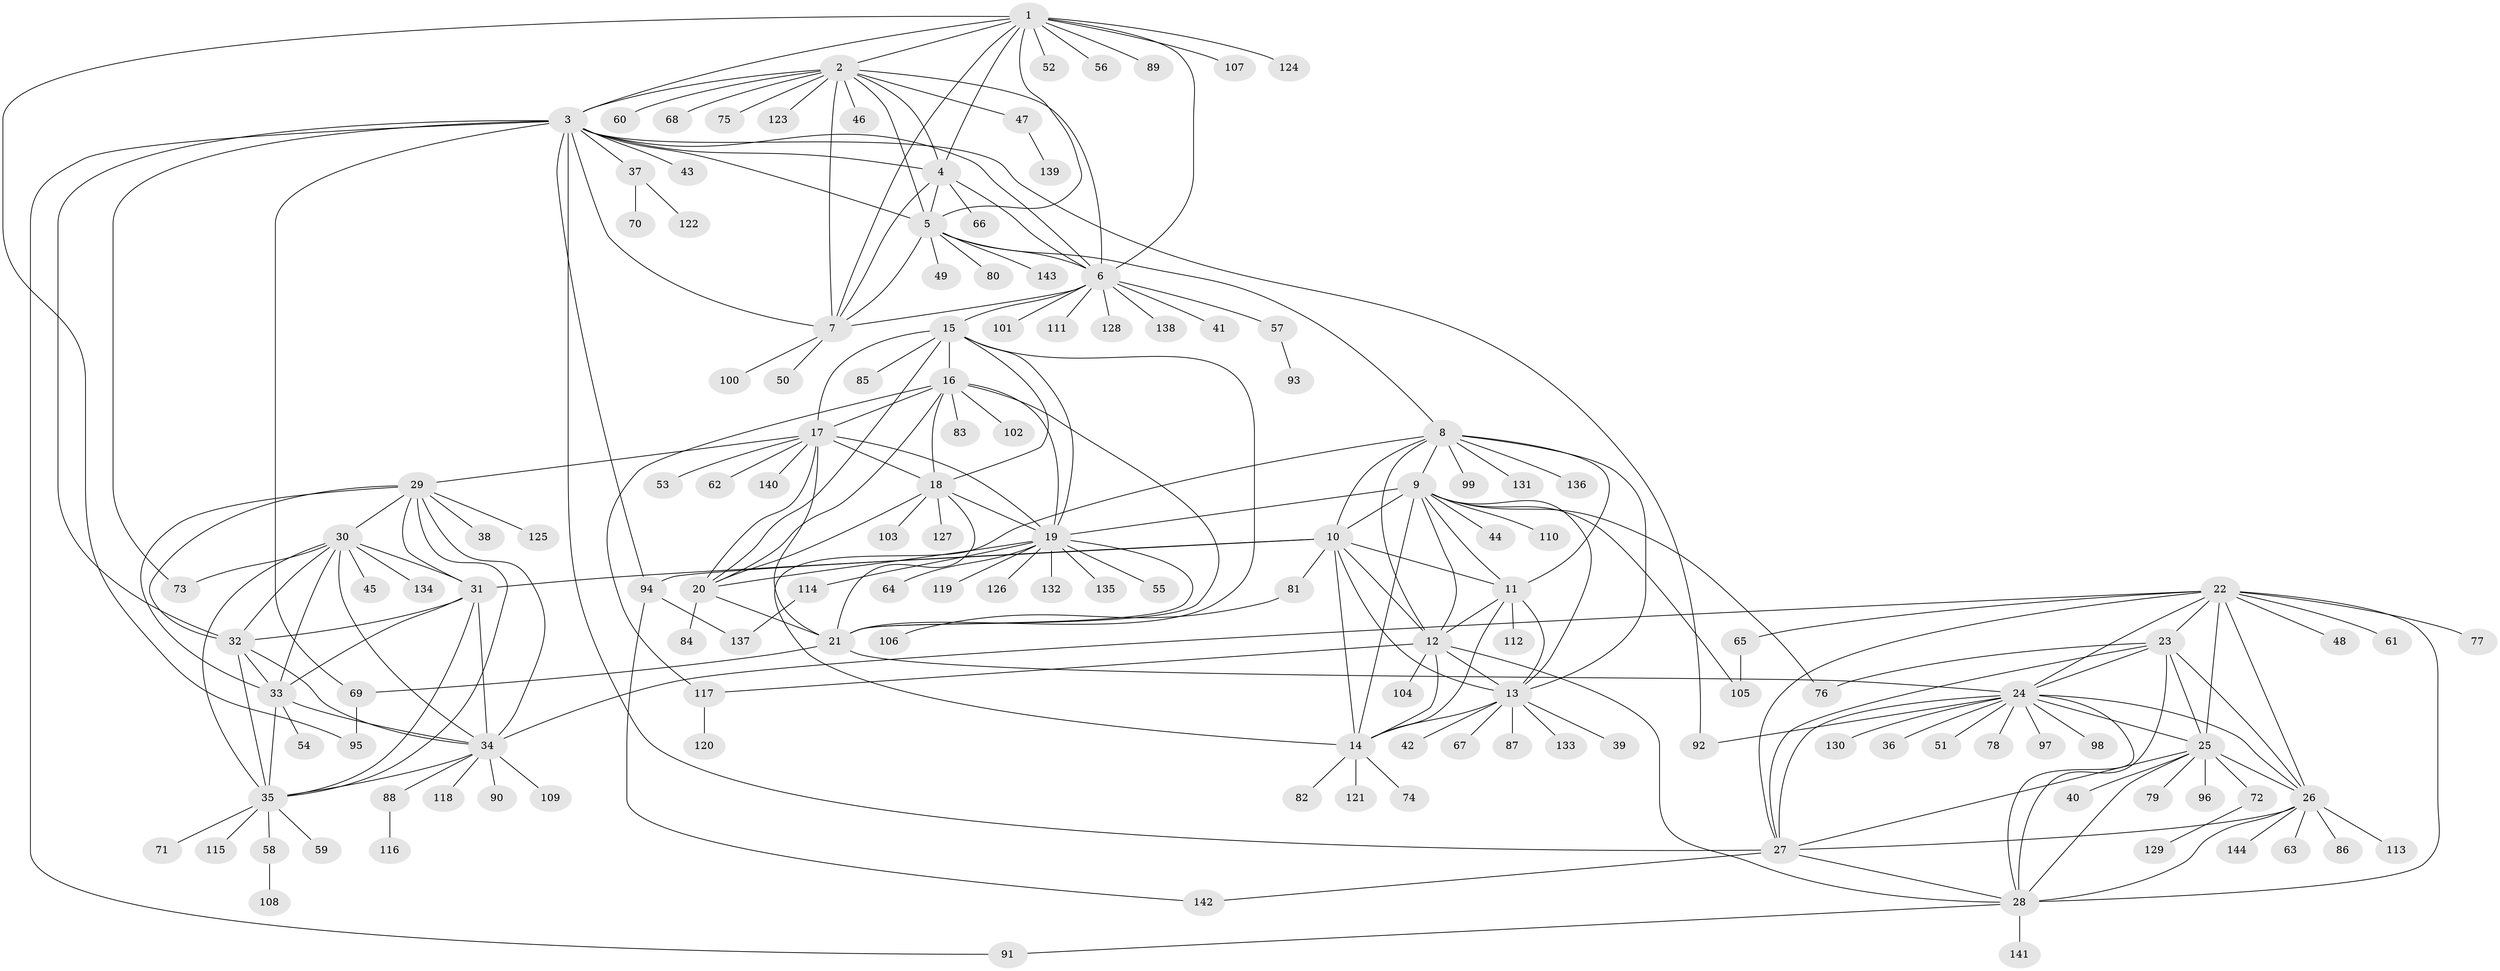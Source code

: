 // Generated by graph-tools (version 1.1) at 2025/02/03/09/25 03:02:50]
// undirected, 144 vertices, 235 edges
graph export_dot {
graph [start="1"]
  node [color=gray90,style=filled];
  1;
  2;
  3;
  4;
  5;
  6;
  7;
  8;
  9;
  10;
  11;
  12;
  13;
  14;
  15;
  16;
  17;
  18;
  19;
  20;
  21;
  22;
  23;
  24;
  25;
  26;
  27;
  28;
  29;
  30;
  31;
  32;
  33;
  34;
  35;
  36;
  37;
  38;
  39;
  40;
  41;
  42;
  43;
  44;
  45;
  46;
  47;
  48;
  49;
  50;
  51;
  52;
  53;
  54;
  55;
  56;
  57;
  58;
  59;
  60;
  61;
  62;
  63;
  64;
  65;
  66;
  67;
  68;
  69;
  70;
  71;
  72;
  73;
  74;
  75;
  76;
  77;
  78;
  79;
  80;
  81;
  82;
  83;
  84;
  85;
  86;
  87;
  88;
  89;
  90;
  91;
  92;
  93;
  94;
  95;
  96;
  97;
  98;
  99;
  100;
  101;
  102;
  103;
  104;
  105;
  106;
  107;
  108;
  109;
  110;
  111;
  112;
  113;
  114;
  115;
  116;
  117;
  118;
  119;
  120;
  121;
  122;
  123;
  124;
  125;
  126;
  127;
  128;
  129;
  130;
  131;
  132;
  133;
  134;
  135;
  136;
  137;
  138;
  139;
  140;
  141;
  142;
  143;
  144;
  1 -- 2;
  1 -- 3;
  1 -- 4;
  1 -- 5;
  1 -- 6;
  1 -- 7;
  1 -- 52;
  1 -- 56;
  1 -- 89;
  1 -- 95;
  1 -- 107;
  1 -- 124;
  2 -- 3;
  2 -- 4;
  2 -- 5;
  2 -- 6;
  2 -- 7;
  2 -- 46;
  2 -- 47;
  2 -- 60;
  2 -- 68;
  2 -- 75;
  2 -- 123;
  3 -- 4;
  3 -- 5;
  3 -- 6;
  3 -- 7;
  3 -- 27;
  3 -- 32;
  3 -- 37;
  3 -- 43;
  3 -- 69;
  3 -- 73;
  3 -- 91;
  3 -- 92;
  3 -- 94;
  4 -- 5;
  4 -- 6;
  4 -- 7;
  4 -- 66;
  5 -- 6;
  5 -- 7;
  5 -- 8;
  5 -- 49;
  5 -- 80;
  5 -- 143;
  6 -- 7;
  6 -- 15;
  6 -- 41;
  6 -- 57;
  6 -- 101;
  6 -- 111;
  6 -- 128;
  6 -- 138;
  7 -- 50;
  7 -- 100;
  8 -- 9;
  8 -- 10;
  8 -- 11;
  8 -- 12;
  8 -- 13;
  8 -- 14;
  8 -- 99;
  8 -- 131;
  8 -- 136;
  9 -- 10;
  9 -- 11;
  9 -- 12;
  9 -- 13;
  9 -- 14;
  9 -- 19;
  9 -- 44;
  9 -- 76;
  9 -- 105;
  9 -- 110;
  10 -- 11;
  10 -- 12;
  10 -- 13;
  10 -- 14;
  10 -- 31;
  10 -- 81;
  10 -- 94;
  11 -- 12;
  11 -- 13;
  11 -- 14;
  11 -- 112;
  12 -- 13;
  12 -- 14;
  12 -- 28;
  12 -- 104;
  12 -- 117;
  13 -- 14;
  13 -- 39;
  13 -- 42;
  13 -- 67;
  13 -- 87;
  13 -- 133;
  14 -- 74;
  14 -- 82;
  14 -- 121;
  15 -- 16;
  15 -- 17;
  15 -- 18;
  15 -- 19;
  15 -- 20;
  15 -- 21;
  15 -- 85;
  16 -- 17;
  16 -- 18;
  16 -- 19;
  16 -- 20;
  16 -- 21;
  16 -- 83;
  16 -- 102;
  16 -- 117;
  17 -- 18;
  17 -- 19;
  17 -- 20;
  17 -- 21;
  17 -- 29;
  17 -- 53;
  17 -- 62;
  17 -- 140;
  18 -- 19;
  18 -- 20;
  18 -- 21;
  18 -- 103;
  18 -- 127;
  19 -- 20;
  19 -- 21;
  19 -- 55;
  19 -- 64;
  19 -- 114;
  19 -- 119;
  19 -- 126;
  19 -- 132;
  19 -- 135;
  20 -- 21;
  20 -- 84;
  21 -- 24;
  21 -- 69;
  22 -- 23;
  22 -- 24;
  22 -- 25;
  22 -- 26;
  22 -- 27;
  22 -- 28;
  22 -- 34;
  22 -- 48;
  22 -- 61;
  22 -- 65;
  22 -- 77;
  23 -- 24;
  23 -- 25;
  23 -- 26;
  23 -- 27;
  23 -- 28;
  23 -- 76;
  24 -- 25;
  24 -- 26;
  24 -- 27;
  24 -- 28;
  24 -- 36;
  24 -- 51;
  24 -- 78;
  24 -- 92;
  24 -- 97;
  24 -- 98;
  24 -- 130;
  25 -- 26;
  25 -- 27;
  25 -- 28;
  25 -- 40;
  25 -- 72;
  25 -- 79;
  25 -- 96;
  26 -- 27;
  26 -- 28;
  26 -- 63;
  26 -- 86;
  26 -- 113;
  26 -- 144;
  27 -- 28;
  27 -- 142;
  28 -- 91;
  28 -- 141;
  29 -- 30;
  29 -- 31;
  29 -- 32;
  29 -- 33;
  29 -- 34;
  29 -- 35;
  29 -- 38;
  29 -- 125;
  30 -- 31;
  30 -- 32;
  30 -- 33;
  30 -- 34;
  30 -- 35;
  30 -- 45;
  30 -- 73;
  30 -- 134;
  31 -- 32;
  31 -- 33;
  31 -- 34;
  31 -- 35;
  32 -- 33;
  32 -- 34;
  32 -- 35;
  33 -- 34;
  33 -- 35;
  33 -- 54;
  34 -- 35;
  34 -- 88;
  34 -- 90;
  34 -- 109;
  34 -- 118;
  35 -- 58;
  35 -- 59;
  35 -- 71;
  35 -- 115;
  37 -- 70;
  37 -- 122;
  47 -- 139;
  57 -- 93;
  58 -- 108;
  65 -- 105;
  69 -- 95;
  72 -- 129;
  81 -- 106;
  88 -- 116;
  94 -- 137;
  94 -- 142;
  114 -- 137;
  117 -- 120;
}
